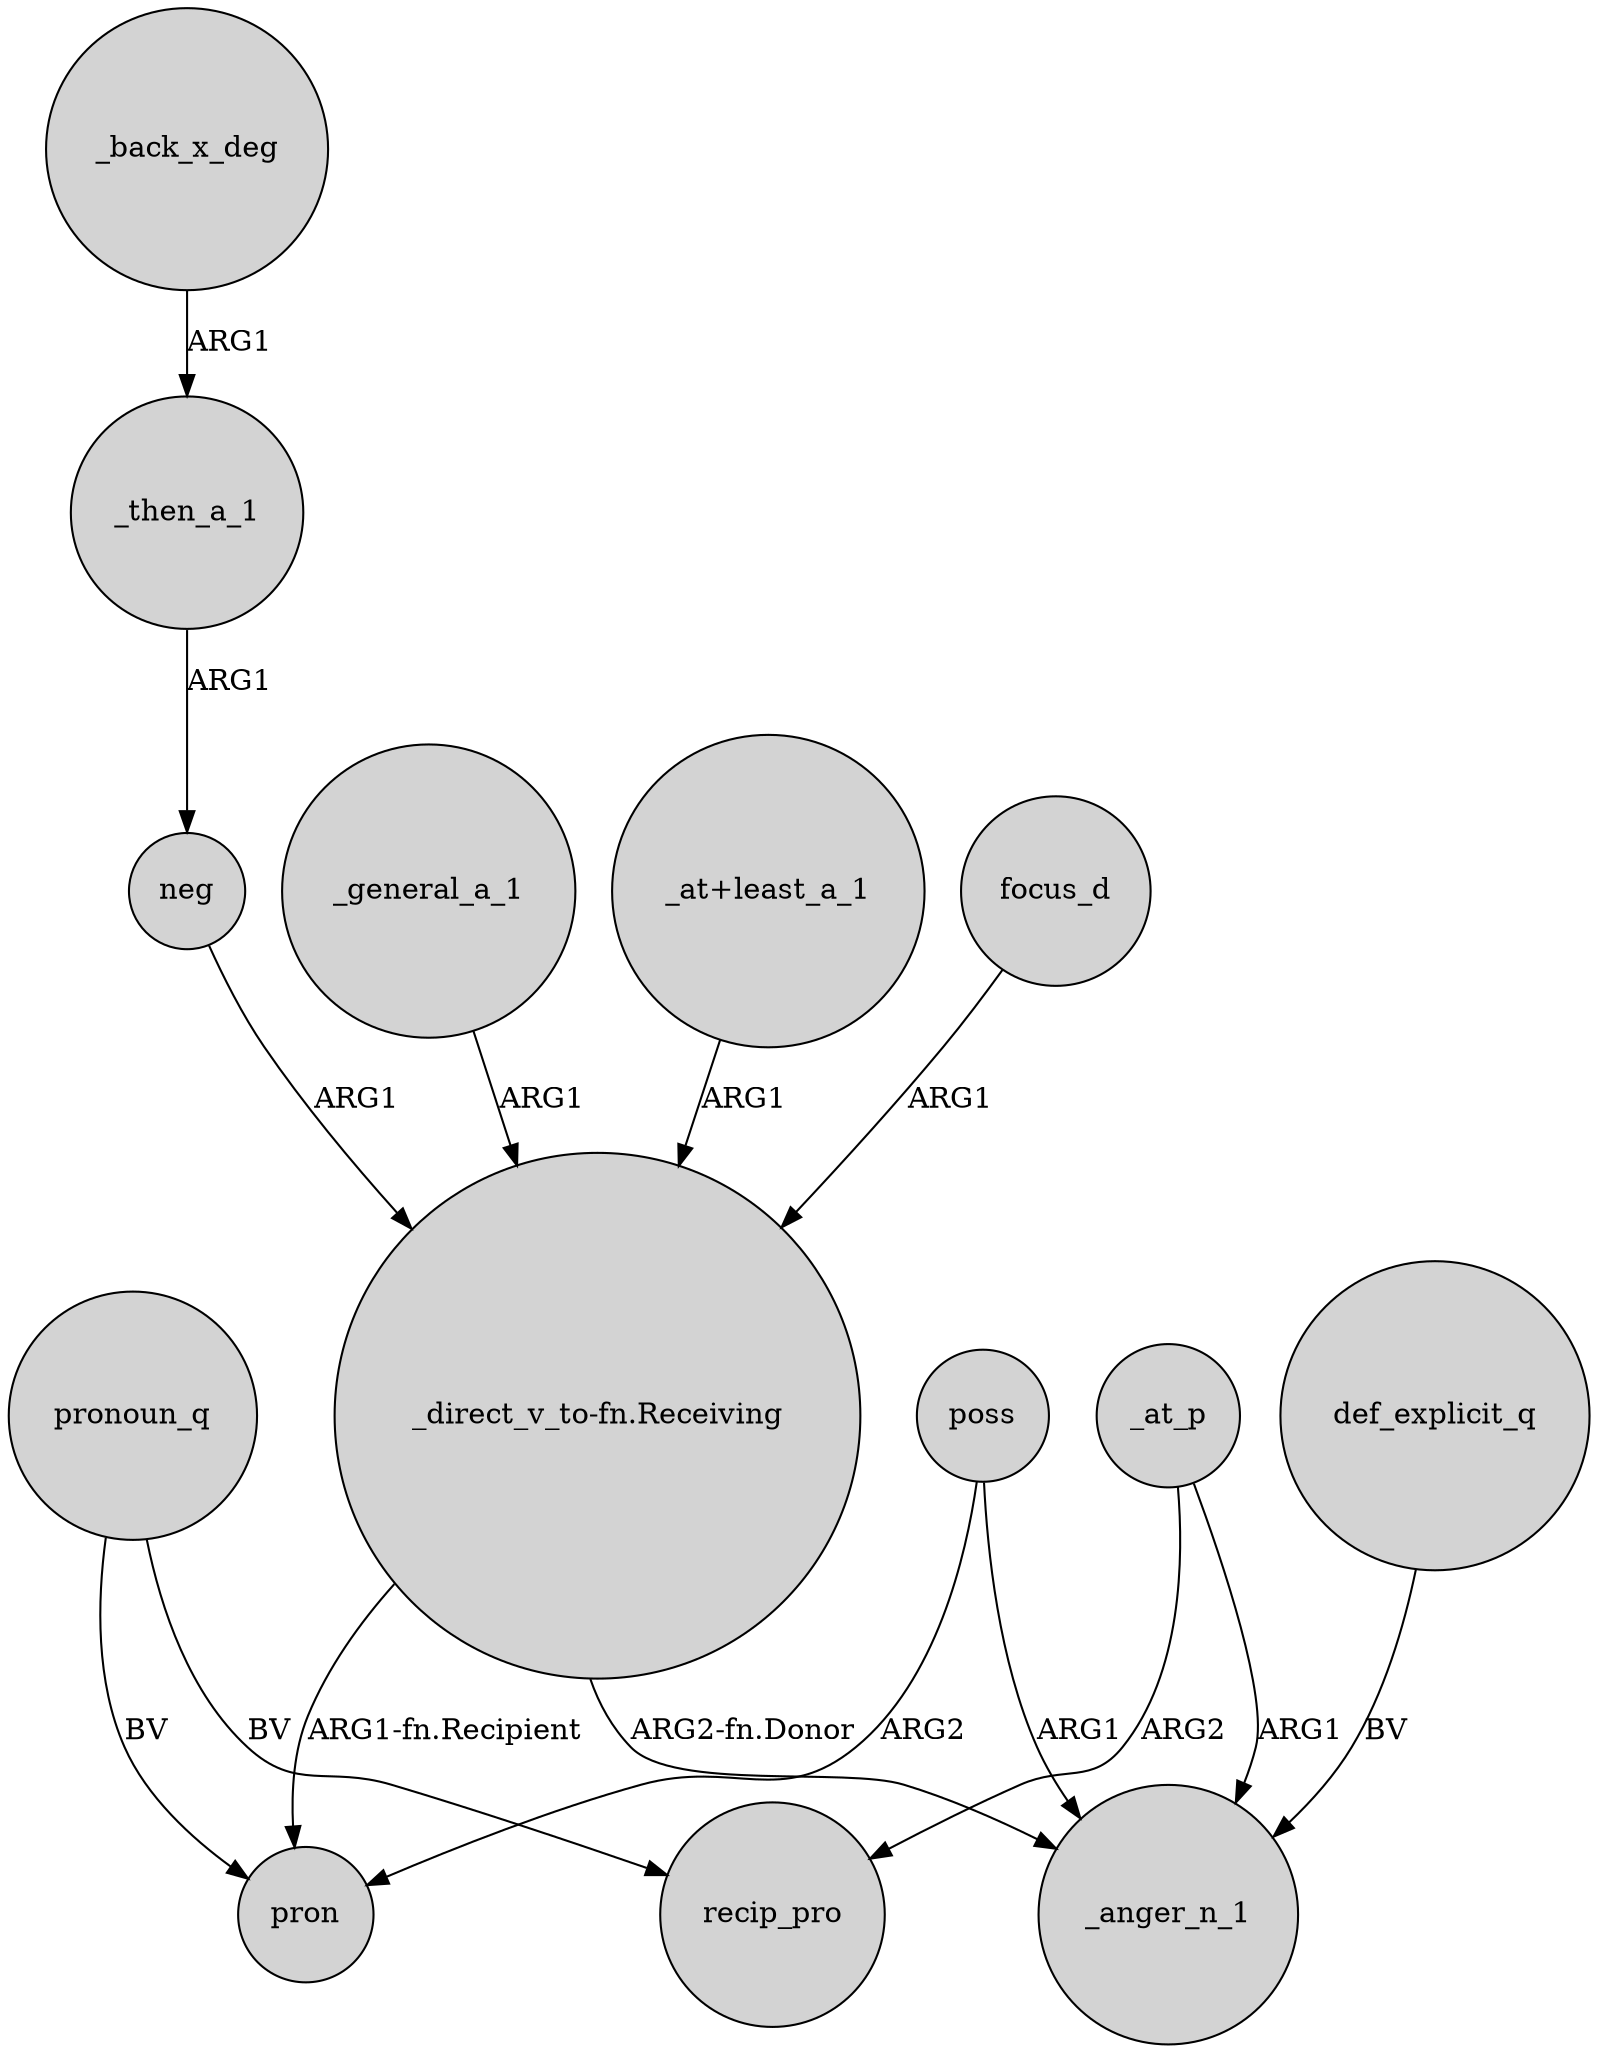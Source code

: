 digraph {
	node [shape=circle style=filled]
	_then_a_1 -> neg [label=ARG1]
	_back_x_deg -> _then_a_1 [label=ARG1]
	pronoun_q -> recip_pro [label=BV]
	"_direct_v_to-fn.Receiving" -> pron [label="ARG1-fn.Recipient"]
	_general_a_1 -> "_direct_v_to-fn.Receiving" [label=ARG1]
	neg -> "_direct_v_to-fn.Receiving" [label=ARG1]
	def_explicit_q -> _anger_n_1 [label=BV]
	"_at+least_a_1" -> "_direct_v_to-fn.Receiving" [label=ARG1]
	"_direct_v_to-fn.Receiving" -> _anger_n_1 [label="ARG2-fn.Donor"]
	focus_d -> "_direct_v_to-fn.Receiving" [label=ARG1]
	_at_p -> _anger_n_1 [label=ARG1]
	poss -> _anger_n_1 [label=ARG1]
	pronoun_q -> pron [label=BV]
	_at_p -> recip_pro [label=ARG2]
	poss -> pron [label=ARG2]
}
